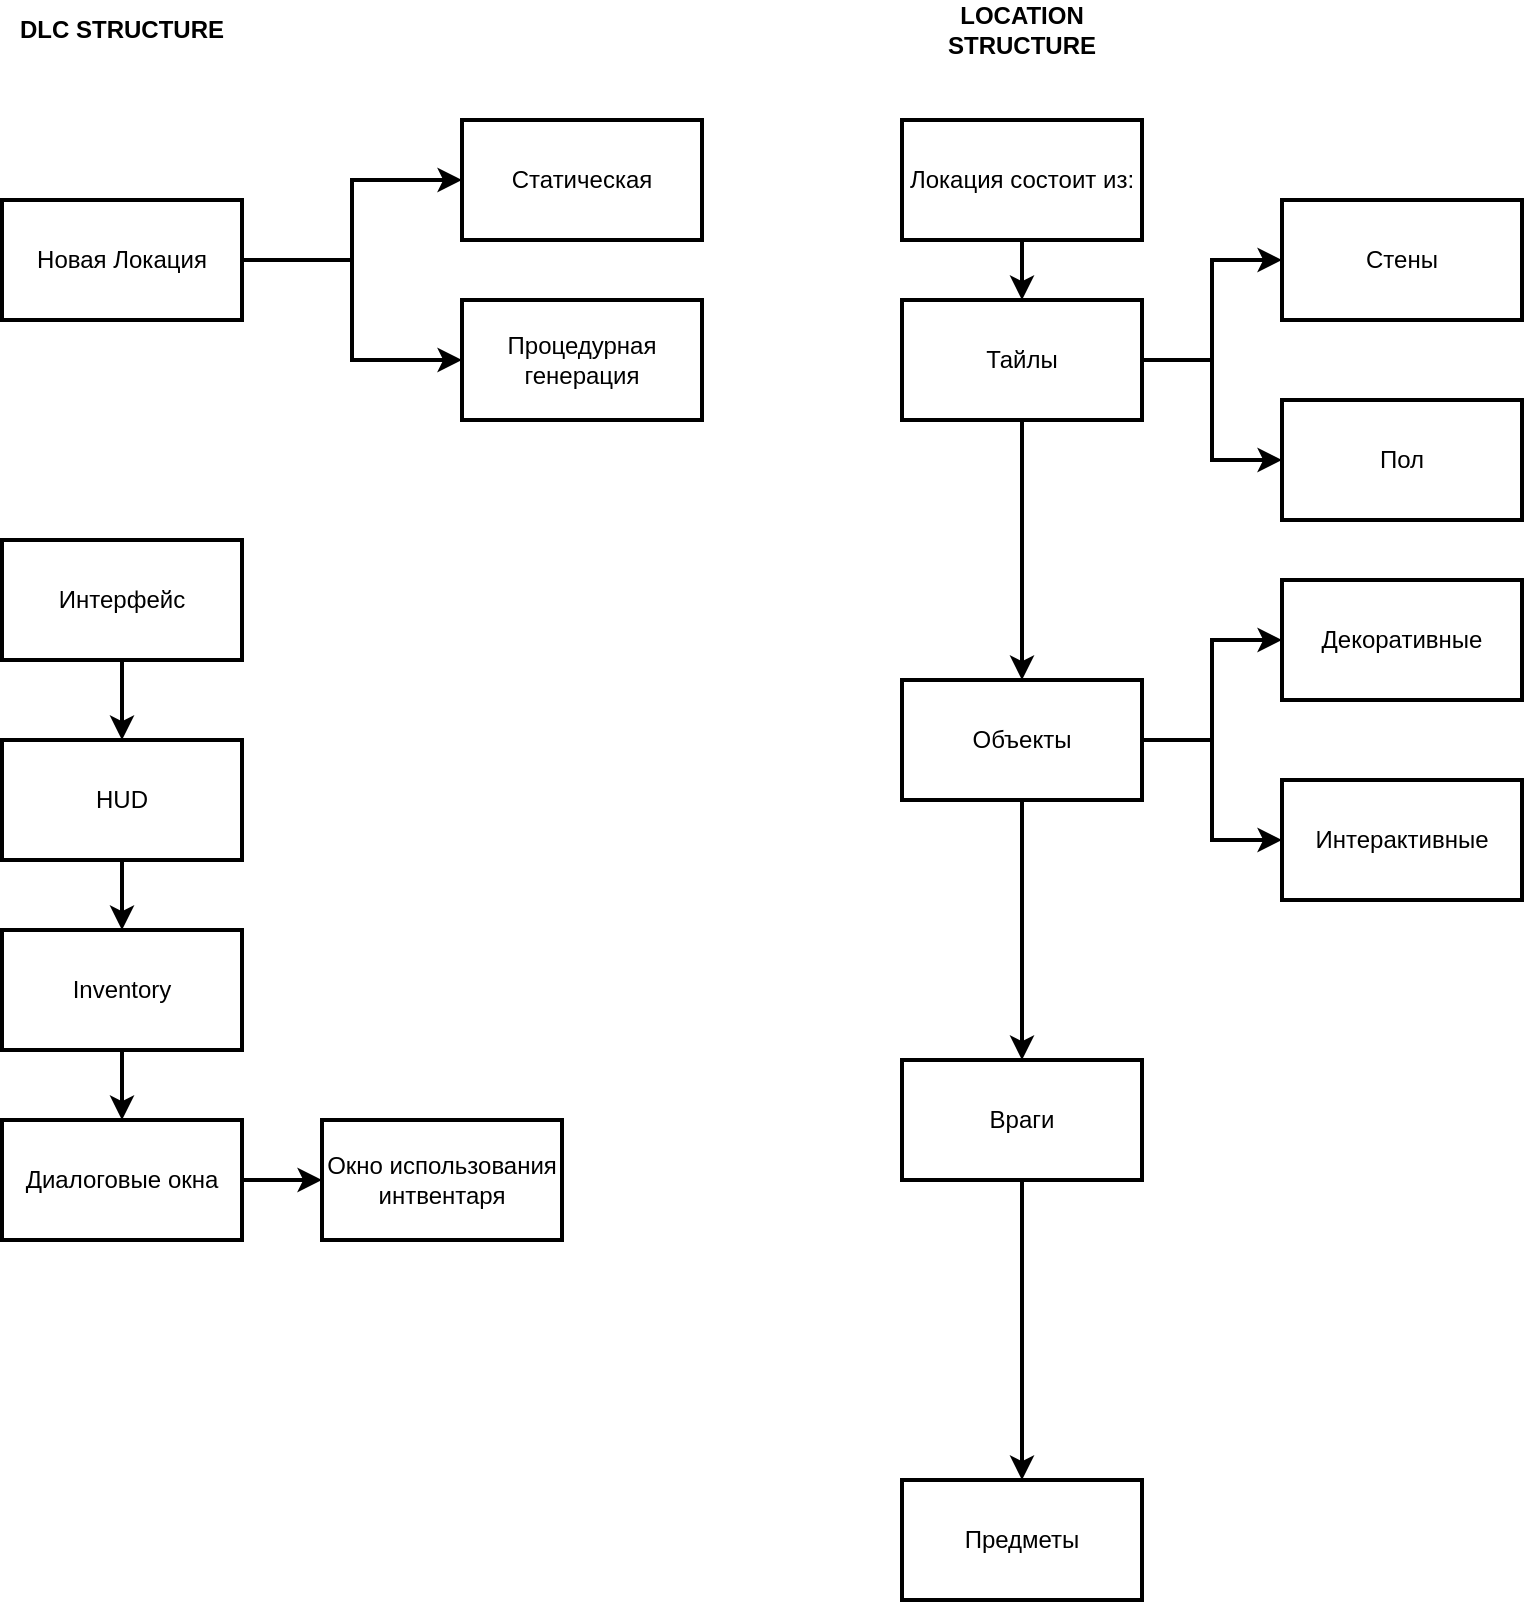 <mxfile version="21.6.8" type="device" pages="5">
  <diagram name="Main Page" id="0fv5AKxiLfGuAe2lBEmR">
    <mxGraphModel dx="1206" dy="750" grid="1" gridSize="10" guides="1" tooltips="1" connect="1" arrows="1" fold="1" page="1" pageScale="1" pageWidth="827" pageHeight="1169" math="0" shadow="0">
      <root>
        <mxCell id="0" />
        <mxCell id="1" parent="0" />
        <mxCell id="xeisL5UuDhs2t6tCT44K-5" value="" style="edgeStyle=orthogonalEdgeStyle;rounded=0;orthogonalLoop=1;jettySize=auto;html=1;fontFamily=Helvetica;fontSize=12;fontColor=default;strokeWidth=2;" parent="1" source="xeisL5UuDhs2t6tCT44K-1" target="xeisL5UuDhs2t6tCT44K-4" edge="1">
          <mxGeometry relative="1" as="geometry" />
        </mxCell>
        <mxCell id="xeisL5UuDhs2t6tCT44K-8" value="" style="edgeStyle=orthogonalEdgeStyle;shape=connector;rounded=0;orthogonalLoop=1;jettySize=auto;html=1;labelBackgroundColor=default;strokeColor=default;strokeWidth=2;fontFamily=Helvetica;fontSize=12;fontColor=default;endArrow=classic;" parent="1" source="xeisL5UuDhs2t6tCT44K-1" target="xeisL5UuDhs2t6tCT44K-7" edge="1">
          <mxGeometry relative="1" as="geometry" />
        </mxCell>
        <mxCell id="xeisL5UuDhs2t6tCT44K-1" value="Новая Локация" style="rounded=0;whiteSpace=wrap;html=1;strokeWidth=2;" parent="1" vertex="1">
          <mxGeometry x="40" y="160" width="120" height="60" as="geometry" />
        </mxCell>
        <mxCell id="xeisL5UuDhs2t6tCT44K-3" value="&lt;b&gt;DLC STRUCTURE&lt;/b&gt;" style="text;html=1;strokeColor=none;fillColor=none;align=center;verticalAlign=middle;whiteSpace=wrap;rounded=0;fontSize=12;fontFamily=Helvetica;fontColor=default;" parent="1" vertex="1">
          <mxGeometry x="40" y="60" width="120" height="30" as="geometry" />
        </mxCell>
        <mxCell id="xeisL5UuDhs2t6tCT44K-4" value="Статическая" style="rounded=0;whiteSpace=wrap;html=1;strokeWidth=2;" parent="1" vertex="1">
          <mxGeometry x="270" y="120" width="120" height="60" as="geometry" />
        </mxCell>
        <mxCell id="xeisL5UuDhs2t6tCT44K-7" value="Процедурная генерация" style="rounded=0;whiteSpace=wrap;html=1;strokeWidth=2;" parent="1" vertex="1">
          <mxGeometry x="270" y="210" width="120" height="60" as="geometry" />
        </mxCell>
        <mxCell id="xeisL5UuDhs2t6tCT44K-12" value="" style="edgeStyle=orthogonalEdgeStyle;shape=connector;rounded=0;orthogonalLoop=1;jettySize=auto;html=1;labelBackgroundColor=default;strokeColor=default;strokeWidth=2;fontFamily=Helvetica;fontSize=12;fontColor=default;endArrow=classic;" parent="1" source="xeisL5UuDhs2t6tCT44K-9" target="xeisL5UuDhs2t6tCT44K-11" edge="1">
          <mxGeometry relative="1" as="geometry" />
        </mxCell>
        <mxCell id="xeisL5UuDhs2t6tCT44K-9" value="Локация состоит из:" style="rounded=0;whiteSpace=wrap;html=1;strokeColor=default;strokeWidth=2;fontFamily=Helvetica;fontSize=12;fontColor=default;fillColor=default;" parent="1" vertex="1">
          <mxGeometry x="490" y="120" width="120" height="60" as="geometry" />
        </mxCell>
        <mxCell id="xeisL5UuDhs2t6tCT44K-10" value="&lt;b&gt;LOCATION STRUCTURE&lt;/b&gt;" style="text;html=1;strokeColor=none;fillColor=none;align=center;verticalAlign=middle;whiteSpace=wrap;rounded=0;fontSize=12;fontFamily=Helvetica;fontColor=default;" parent="1" vertex="1">
          <mxGeometry x="490" y="60" width="120" height="30" as="geometry" />
        </mxCell>
        <mxCell id="xeisL5UuDhs2t6tCT44K-14" value="" style="edgeStyle=orthogonalEdgeStyle;shape=connector;rounded=0;orthogonalLoop=1;jettySize=auto;html=1;labelBackgroundColor=default;strokeColor=default;strokeWidth=2;fontFamily=Helvetica;fontSize=12;fontColor=default;endArrow=classic;" parent="1" source="xeisL5UuDhs2t6tCT44K-11" target="xeisL5UuDhs2t6tCT44K-13" edge="1">
          <mxGeometry relative="1" as="geometry" />
        </mxCell>
        <mxCell id="xeisL5UuDhs2t6tCT44K-16" value="" style="edgeStyle=orthogonalEdgeStyle;shape=connector;rounded=0;orthogonalLoop=1;jettySize=auto;html=1;labelBackgroundColor=default;strokeColor=default;strokeWidth=2;fontFamily=Helvetica;fontSize=12;fontColor=default;endArrow=classic;" parent="1" source="xeisL5UuDhs2t6tCT44K-11" target="xeisL5UuDhs2t6tCT44K-15" edge="1">
          <mxGeometry relative="1" as="geometry" />
        </mxCell>
        <mxCell id="xeisL5UuDhs2t6tCT44K-18" value="" style="edgeStyle=orthogonalEdgeStyle;shape=connector;rounded=0;orthogonalLoop=1;jettySize=auto;html=1;labelBackgroundColor=default;strokeColor=default;strokeWidth=2;fontFamily=Helvetica;fontSize=12;fontColor=default;endArrow=classic;" parent="1" source="xeisL5UuDhs2t6tCT44K-11" target="xeisL5UuDhs2t6tCT44K-17" edge="1">
          <mxGeometry relative="1" as="geometry" />
        </mxCell>
        <mxCell id="xeisL5UuDhs2t6tCT44K-11" value="Тайлы" style="rounded=0;whiteSpace=wrap;html=1;strokeColor=default;strokeWidth=2;fontFamily=Helvetica;fontSize=12;fontColor=default;fillColor=default;" parent="1" vertex="1">
          <mxGeometry x="490" y="210" width="120" height="60" as="geometry" />
        </mxCell>
        <mxCell id="xeisL5UuDhs2t6tCT44K-13" value="Стены" style="rounded=0;whiteSpace=wrap;html=1;strokeColor=default;strokeWidth=2;fontFamily=Helvetica;fontSize=12;fontColor=default;fillColor=default;" parent="1" vertex="1">
          <mxGeometry x="680" y="160" width="120" height="60" as="geometry" />
        </mxCell>
        <mxCell id="xeisL5UuDhs2t6tCT44K-15" value="Пол" style="rounded=0;whiteSpace=wrap;html=1;strokeColor=default;strokeWidth=2;fontFamily=Helvetica;fontSize=12;fontColor=default;fillColor=default;" parent="1" vertex="1">
          <mxGeometry x="680" y="260" width="120" height="60" as="geometry" />
        </mxCell>
        <mxCell id="xeisL5UuDhs2t6tCT44K-22" value="" style="edgeStyle=orthogonalEdgeStyle;shape=connector;rounded=0;orthogonalLoop=1;jettySize=auto;html=1;labelBackgroundColor=default;strokeColor=default;strokeWidth=2;fontFamily=Helvetica;fontSize=12;fontColor=default;endArrow=classic;" parent="1" source="xeisL5UuDhs2t6tCT44K-17" target="xeisL5UuDhs2t6tCT44K-21" edge="1">
          <mxGeometry relative="1" as="geometry" />
        </mxCell>
        <mxCell id="xeisL5UuDhs2t6tCT44K-24" value="" style="edgeStyle=orthogonalEdgeStyle;shape=connector;rounded=0;orthogonalLoop=1;jettySize=auto;html=1;labelBackgroundColor=default;strokeColor=default;strokeWidth=2;fontFamily=Helvetica;fontSize=12;fontColor=default;endArrow=classic;" parent="1" source="xeisL5UuDhs2t6tCT44K-17" target="xeisL5UuDhs2t6tCT44K-23" edge="1">
          <mxGeometry relative="1" as="geometry" />
        </mxCell>
        <mxCell id="xeisL5UuDhs2t6tCT44K-26" value="" style="edgeStyle=orthogonalEdgeStyle;shape=connector;rounded=0;orthogonalLoop=1;jettySize=auto;html=1;labelBackgroundColor=default;strokeColor=default;strokeWidth=2;fontFamily=Helvetica;fontSize=12;fontColor=default;endArrow=classic;" parent="1" source="xeisL5UuDhs2t6tCT44K-17" target="xeisL5UuDhs2t6tCT44K-25" edge="1">
          <mxGeometry relative="1" as="geometry" />
        </mxCell>
        <mxCell id="xeisL5UuDhs2t6tCT44K-17" value="Объекты" style="rounded=0;whiteSpace=wrap;html=1;strokeColor=default;strokeWidth=2;fontFamily=Helvetica;fontSize=12;fontColor=default;fillColor=default;" parent="1" vertex="1">
          <mxGeometry x="490" y="400" width="120" height="60" as="geometry" />
        </mxCell>
        <mxCell id="xeisL5UuDhs2t6tCT44K-21" value="Декоративные" style="rounded=0;whiteSpace=wrap;html=1;strokeColor=default;strokeWidth=2;fontFamily=Helvetica;fontSize=12;fontColor=default;fillColor=default;" parent="1" vertex="1">
          <mxGeometry x="680" y="350" width="120" height="60" as="geometry" />
        </mxCell>
        <mxCell id="xeisL5UuDhs2t6tCT44K-23" value="Интерактивные" style="rounded=0;whiteSpace=wrap;html=1;strokeColor=default;strokeWidth=2;fontFamily=Helvetica;fontSize=12;fontColor=default;fillColor=default;" parent="1" vertex="1">
          <mxGeometry x="680" y="450" width="120" height="60" as="geometry" />
        </mxCell>
        <mxCell id="xeisL5UuDhs2t6tCT44K-28" value="" style="edgeStyle=orthogonalEdgeStyle;shape=connector;rounded=0;orthogonalLoop=1;jettySize=auto;html=1;labelBackgroundColor=default;strokeColor=default;strokeWidth=2;fontFamily=Helvetica;fontSize=12;fontColor=default;endArrow=classic;" parent="1" source="xeisL5UuDhs2t6tCT44K-25" target="xeisL5UuDhs2t6tCT44K-27" edge="1">
          <mxGeometry relative="1" as="geometry" />
        </mxCell>
        <mxCell id="xeisL5UuDhs2t6tCT44K-25" value="Враги" style="rounded=0;whiteSpace=wrap;html=1;strokeColor=default;strokeWidth=2;fontFamily=Helvetica;fontSize=12;fontColor=default;fillColor=default;" parent="1" vertex="1">
          <mxGeometry x="490" y="590" width="120" height="60" as="geometry" />
        </mxCell>
        <mxCell id="xeisL5UuDhs2t6tCT44K-27" value="Предметы" style="rounded=0;whiteSpace=wrap;html=1;strokeColor=default;strokeWidth=2;fontFamily=Helvetica;fontSize=12;fontColor=default;fillColor=default;" parent="1" vertex="1">
          <mxGeometry x="490" y="800" width="120" height="60" as="geometry" />
        </mxCell>
        <mxCell id="xeisL5UuDhs2t6tCT44K-37" value="" style="edgeStyle=orthogonalEdgeStyle;shape=connector;rounded=0;orthogonalLoop=1;jettySize=auto;html=1;labelBackgroundColor=default;strokeColor=default;strokeWidth=2;fontFamily=Helvetica;fontSize=12;fontColor=default;endArrow=classic;" parent="1" source="xeisL5UuDhs2t6tCT44K-31" target="xeisL5UuDhs2t6tCT44K-36" edge="1">
          <mxGeometry relative="1" as="geometry" />
        </mxCell>
        <mxCell id="xeisL5UuDhs2t6tCT44K-31" value="Интерфейс" style="rounded=0;whiteSpace=wrap;html=1;strokeColor=default;strokeWidth=2;fontFamily=Helvetica;fontSize=12;fontColor=default;fillColor=default;" parent="1" vertex="1">
          <mxGeometry x="40" y="330" width="120" height="60" as="geometry" />
        </mxCell>
        <mxCell id="xeisL5UuDhs2t6tCT44K-39" value="" style="edgeStyle=orthogonalEdgeStyle;shape=connector;rounded=0;orthogonalLoop=1;jettySize=auto;html=1;labelBackgroundColor=default;strokeColor=default;strokeWidth=2;fontFamily=Helvetica;fontSize=12;fontColor=default;endArrow=classic;" parent="1" source="xeisL5UuDhs2t6tCT44K-36" target="xeisL5UuDhs2t6tCT44K-38" edge="1">
          <mxGeometry relative="1" as="geometry" />
        </mxCell>
        <mxCell id="xeisL5UuDhs2t6tCT44K-36" value="HUD" style="rounded=0;whiteSpace=wrap;html=1;strokeColor=default;strokeWidth=2;fontFamily=Helvetica;fontSize=12;fontColor=default;fillColor=default;" parent="1" vertex="1">
          <mxGeometry x="40" y="430" width="120" height="60" as="geometry" />
        </mxCell>
        <mxCell id="xeisL5UuDhs2t6tCT44K-41" value="" style="edgeStyle=orthogonalEdgeStyle;shape=connector;rounded=0;orthogonalLoop=1;jettySize=auto;html=1;labelBackgroundColor=default;strokeColor=default;strokeWidth=2;fontFamily=Helvetica;fontSize=12;fontColor=default;endArrow=classic;" parent="1" source="xeisL5UuDhs2t6tCT44K-38" target="xeisL5UuDhs2t6tCT44K-40" edge="1">
          <mxGeometry relative="1" as="geometry" />
        </mxCell>
        <mxCell id="xeisL5UuDhs2t6tCT44K-38" value="Inventory" style="rounded=0;whiteSpace=wrap;html=1;strokeColor=default;strokeWidth=2;fontFamily=Helvetica;fontSize=12;fontColor=default;fillColor=default;" parent="1" vertex="1">
          <mxGeometry x="40" y="525" width="120" height="60" as="geometry" />
        </mxCell>
        <mxCell id="xeisL5UuDhs2t6tCT44K-43" value="" style="edgeStyle=orthogonalEdgeStyle;shape=connector;rounded=0;orthogonalLoop=1;jettySize=auto;html=1;labelBackgroundColor=default;strokeColor=default;strokeWidth=2;fontFamily=Helvetica;fontSize=12;fontColor=default;endArrow=classic;" parent="1" source="xeisL5UuDhs2t6tCT44K-40" target="xeisL5UuDhs2t6tCT44K-42" edge="1">
          <mxGeometry relative="1" as="geometry" />
        </mxCell>
        <mxCell id="xeisL5UuDhs2t6tCT44K-40" value="Диалоговые окна" style="rounded=0;whiteSpace=wrap;html=1;strokeColor=default;strokeWidth=2;fontFamily=Helvetica;fontSize=12;fontColor=default;fillColor=default;" parent="1" vertex="1">
          <mxGeometry x="40" y="620" width="120" height="60" as="geometry" />
        </mxCell>
        <mxCell id="xeisL5UuDhs2t6tCT44K-42" value="Окно использования интвентаря" style="rounded=0;whiteSpace=wrap;html=1;strokeColor=default;strokeWidth=2;fontFamily=Helvetica;fontSize=12;fontColor=default;fillColor=default;" parent="1" vertex="1">
          <mxGeometry x="200" y="620" width="120" height="60" as="geometry" />
        </mxCell>
      </root>
    </mxGraphModel>
  </diagram>
  <diagram id="PLdwfBiviovsxUOlNitv" name="UI">
    <mxGraphModel dx="1206" dy="750" grid="1" gridSize="10" guides="1" tooltips="1" connect="1" arrows="1" fold="1" page="1" pageScale="1" pageWidth="827" pageHeight="1169" math="0" shadow="0">
      <root>
        <mxCell id="0" />
        <mxCell id="1" parent="0" />
        <mxCell id="7vEGawYUJ7UDOho8u0cs-1" value="&lt;b&gt;HUD&lt;br&gt;Components&lt;/b&gt;" style="rounded=0;whiteSpace=wrap;html=1;strokeColor=default;strokeWidth=2;fontFamily=Helvetica;fontSize=12;fontColor=default;fillColor=default;" parent="1" vertex="1">
          <mxGeometry x="50" y="40" width="120" height="60" as="geometry" />
        </mxCell>
        <mxCell id="7vEGawYUJ7UDOho8u0cs-7" style="edgeStyle=orthogonalEdgeStyle;shape=connector;rounded=0;orthogonalLoop=1;jettySize=auto;html=1;entryX=0.5;entryY=0;entryDx=0;entryDy=0;labelBackgroundColor=default;strokeColor=default;strokeWidth=2;fontFamily=Helvetica;fontSize=12;fontColor=default;endArrow=classic;" parent="1" source="7vEGawYUJ7UDOho8u0cs-2" target="7vEGawYUJ7UDOho8u0cs-3" edge="1">
          <mxGeometry relative="1" as="geometry" />
        </mxCell>
        <mxCell id="7vEGawYUJ7UDOho8u0cs-2" value="Primary Weapon Slot" style="rounded=0;whiteSpace=wrap;html=1;strokeColor=default;strokeWidth=2;fontFamily=Helvetica;fontSize=12;fontColor=default;fillColor=default;" parent="1" vertex="1">
          <mxGeometry x="50" y="240" width="120" height="60" as="geometry" />
        </mxCell>
        <mxCell id="7vEGawYUJ7UDOho8u0cs-3" value="Secondary Weapon Slot" style="rounded=0;whiteSpace=wrap;html=1;strokeColor=default;strokeWidth=2;fontFamily=Helvetica;fontSize=12;fontColor=default;fillColor=default;" parent="1" vertex="1">
          <mxGeometry x="50" y="340" width="120" height="60" as="geometry" />
        </mxCell>
        <mxCell id="7vEGawYUJ7UDOho8u0cs-6" style="edgeStyle=orthogonalEdgeStyle;shape=connector;rounded=0;orthogonalLoop=1;jettySize=auto;html=1;entryX=0.5;entryY=0;entryDx=0;entryDy=0;labelBackgroundColor=default;strokeColor=default;strokeWidth=2;fontFamily=Helvetica;fontSize=12;fontColor=default;endArrow=classic;" parent="1" source="7vEGawYUJ7UDOho8u0cs-5" target="7vEGawYUJ7UDOho8u0cs-2" edge="1">
          <mxGeometry relative="1" as="geometry" />
        </mxCell>
        <mxCell id="7vEGawYUJ7UDOho8u0cs-5" value="Weapon slots" style="rounded=0;whiteSpace=wrap;html=1;strokeColor=default;strokeWidth=2;fontFamily=Helvetica;fontSize=12;fontColor=default;fillColor=default;" parent="1" vertex="1">
          <mxGeometry x="50" y="140" width="120" height="60" as="geometry" />
        </mxCell>
        <mxCell id="7vEGawYUJ7UDOho8u0cs-10" value="" style="edgeStyle=orthogonalEdgeStyle;shape=connector;rounded=0;orthogonalLoop=1;jettySize=auto;html=1;labelBackgroundColor=default;strokeColor=default;strokeWidth=2;fontFamily=Helvetica;fontSize=12;fontColor=default;endArrow=classic;" parent="1" source="7vEGawYUJ7UDOho8u0cs-8" target="7vEGawYUJ7UDOho8u0cs-9" edge="1">
          <mxGeometry relative="1" as="geometry" />
        </mxCell>
        <mxCell id="7vEGawYUJ7UDOho8u0cs-8" value="Slots for Quick Usable Items&amp;nbsp;" style="rounded=0;whiteSpace=wrap;html=1;strokeColor=default;strokeWidth=2;fontFamily=Helvetica;fontSize=12;fontColor=default;fillColor=default;" parent="1" vertex="1">
          <mxGeometry x="210" y="140" width="120" height="60" as="geometry" />
        </mxCell>
        <mxCell id="7vEGawYUJ7UDOho8u0cs-12" value="" style="edgeStyle=orthogonalEdgeStyle;shape=connector;rounded=0;orthogonalLoop=1;jettySize=auto;html=1;labelBackgroundColor=default;strokeColor=default;strokeWidth=2;fontFamily=Helvetica;fontSize=12;fontColor=default;endArrow=classic;" parent="1" source="7vEGawYUJ7UDOho8u0cs-9" target="7vEGawYUJ7UDOho8u0cs-11" edge="1">
          <mxGeometry relative="1" as="geometry" />
        </mxCell>
        <mxCell id="7vEGawYUJ7UDOho8u0cs-9" value="Slot A" style="rounded=0;whiteSpace=wrap;html=1;strokeColor=default;strokeWidth=2;fontFamily=Helvetica;fontSize=12;fontColor=default;fillColor=default;" parent="1" vertex="1">
          <mxGeometry x="210" y="240" width="120" height="60" as="geometry" />
        </mxCell>
        <mxCell id="7vEGawYUJ7UDOho8u0cs-14" value="" style="edgeStyle=orthogonalEdgeStyle;shape=connector;rounded=0;orthogonalLoop=1;jettySize=auto;html=1;labelBackgroundColor=default;strokeColor=default;strokeWidth=2;fontFamily=Helvetica;fontSize=12;fontColor=default;endArrow=classic;" parent="1" source="7vEGawYUJ7UDOho8u0cs-11" target="7vEGawYUJ7UDOho8u0cs-13" edge="1">
          <mxGeometry relative="1" as="geometry" />
        </mxCell>
        <mxCell id="7vEGawYUJ7UDOho8u0cs-11" value="Slot B" style="rounded=0;whiteSpace=wrap;html=1;strokeColor=default;strokeWidth=2;fontFamily=Helvetica;fontSize=12;fontColor=default;fillColor=default;" parent="1" vertex="1">
          <mxGeometry x="210" y="340" width="120" height="60" as="geometry" />
        </mxCell>
        <mxCell id="7vEGawYUJ7UDOho8u0cs-16" value="" style="edgeStyle=orthogonalEdgeStyle;shape=connector;rounded=0;orthogonalLoop=1;jettySize=auto;html=1;labelBackgroundColor=default;strokeColor=default;strokeWidth=2;fontFamily=Helvetica;fontSize=12;fontColor=default;endArrow=classic;" parent="1" source="7vEGawYUJ7UDOho8u0cs-13" target="7vEGawYUJ7UDOho8u0cs-15" edge="1">
          <mxGeometry relative="1" as="geometry" />
        </mxCell>
        <mxCell id="7vEGawYUJ7UDOho8u0cs-13" value="Slot C" style="rounded=0;whiteSpace=wrap;html=1;strokeColor=default;strokeWidth=2;fontFamily=Helvetica;fontSize=12;fontColor=default;fillColor=default;" parent="1" vertex="1">
          <mxGeometry x="210" y="440" width="120" height="60" as="geometry" />
        </mxCell>
        <mxCell id="7vEGawYUJ7UDOho8u0cs-39" value="" style="edgeStyle=orthogonalEdgeStyle;shape=connector;rounded=0;orthogonalLoop=1;jettySize=auto;html=1;labelBackgroundColor=default;strokeColor=default;strokeWidth=2;fontFamily=Helvetica;fontSize=12;fontColor=default;endArrow=classic;" parent="1" source="7vEGawYUJ7UDOho8u0cs-15" target="7vEGawYUJ7UDOho8u0cs-38" edge="1">
          <mxGeometry relative="1" as="geometry" />
        </mxCell>
        <mxCell id="7vEGawYUJ7UDOho8u0cs-15" value="Slot D" style="rounded=0;whiteSpace=wrap;html=1;strokeColor=default;strokeWidth=2;fontFamily=Helvetica;fontSize=12;fontColor=default;fillColor=default;" parent="1" vertex="1">
          <mxGeometry x="210" y="540" width="120" height="60" as="geometry" />
        </mxCell>
        <mxCell id="7vEGawYUJ7UDOho8u0cs-21" value="" style="edgeStyle=orthogonalEdgeStyle;shape=connector;rounded=0;orthogonalLoop=1;jettySize=auto;html=1;labelBackgroundColor=default;strokeColor=default;strokeWidth=2;fontFamily=Helvetica;fontSize=12;fontColor=default;endArrow=classic;" parent="1" source="7vEGawYUJ7UDOho8u0cs-17" target="7vEGawYUJ7UDOho8u0cs-20" edge="1">
          <mxGeometry relative="1" as="geometry" />
        </mxCell>
        <mxCell id="7vEGawYUJ7UDOho8u0cs-17" value="HP bar" style="rounded=0;whiteSpace=wrap;html=1;strokeColor=default;strokeWidth=2;fontFamily=Helvetica;fontSize=12;fontColor=default;fillColor=default;" parent="1" vertex="1">
          <mxGeometry x="370" y="240" width="120" height="60" as="geometry" />
        </mxCell>
        <mxCell id="7vEGawYUJ7UDOho8u0cs-19" style="edgeStyle=orthogonalEdgeStyle;shape=connector;rounded=0;orthogonalLoop=1;jettySize=auto;html=1;entryX=0.5;entryY=0;entryDx=0;entryDy=0;labelBackgroundColor=default;strokeColor=default;strokeWidth=2;fontFamily=Helvetica;fontSize=12;fontColor=default;endArrow=classic;" parent="1" source="7vEGawYUJ7UDOho8u0cs-18" target="7vEGawYUJ7UDOho8u0cs-17" edge="1">
          <mxGeometry relative="1" as="geometry" />
        </mxCell>
        <mxCell id="7vEGawYUJ7UDOho8u0cs-18" value="Status Bars" style="rounded=0;whiteSpace=wrap;html=1;strokeColor=default;strokeWidth=2;fontFamily=Helvetica;fontSize=12;fontColor=default;fillColor=default;" parent="1" vertex="1">
          <mxGeometry x="370" y="140" width="120" height="60" as="geometry" />
        </mxCell>
        <mxCell id="7vEGawYUJ7UDOho8u0cs-26" value="" style="edgeStyle=orthogonalEdgeStyle;shape=connector;rounded=0;orthogonalLoop=1;jettySize=auto;html=1;labelBackgroundColor=default;strokeColor=default;strokeWidth=2;fontFamily=Helvetica;fontSize=12;fontColor=default;endArrow=classic;" parent="1" source="7vEGawYUJ7UDOho8u0cs-20" target="7vEGawYUJ7UDOho8u0cs-25" edge="1">
          <mxGeometry relative="1" as="geometry" />
        </mxCell>
        <mxCell id="7vEGawYUJ7UDOho8u0cs-20" value="MP bar" style="rounded=0;whiteSpace=wrap;html=1;strokeColor=default;strokeWidth=2;fontFamily=Helvetica;fontSize=12;fontColor=default;fillColor=default;" parent="1" vertex="1">
          <mxGeometry x="370" y="340" width="120" height="60" as="geometry" />
        </mxCell>
        <mxCell id="7vEGawYUJ7UDOho8u0cs-24" value="" style="edgeStyle=orthogonalEdgeStyle;shape=connector;rounded=0;orthogonalLoop=1;jettySize=auto;html=1;labelBackgroundColor=default;strokeColor=default;strokeWidth=2;fontFamily=Helvetica;fontSize=12;fontColor=default;endArrow=classic;" parent="1" source="7vEGawYUJ7UDOho8u0cs-22" target="7vEGawYUJ7UDOho8u0cs-23" edge="1">
          <mxGeometry relative="1" as="geometry" />
        </mxCell>
        <mxCell id="7vEGawYUJ7UDOho8u0cs-22" value="Panel For Status Effects Icons" style="rounded=0;whiteSpace=wrap;html=1;strokeColor=default;strokeWidth=2;fontFamily=Helvetica;fontSize=12;fontColor=default;fillColor=default;" parent="1" vertex="1">
          <mxGeometry x="530" y="140" width="120" height="60" as="geometry" />
        </mxCell>
        <mxCell id="7vEGawYUJ7UDOho8u0cs-23" value="Rectangle Panel" style="rounded=0;whiteSpace=wrap;html=1;strokeColor=default;strokeWidth=2;fontFamily=Helvetica;fontSize=12;fontColor=default;fillColor=default;" parent="1" vertex="1">
          <mxGeometry x="530" y="240" width="120" height="60" as="geometry" />
        </mxCell>
        <mxCell id="7vEGawYUJ7UDOho8u0cs-28" value="" style="edgeStyle=orthogonalEdgeStyle;shape=connector;rounded=0;orthogonalLoop=1;jettySize=auto;html=1;labelBackgroundColor=default;strokeColor=default;strokeWidth=2;fontFamily=Helvetica;fontSize=12;fontColor=default;endArrow=classic;" parent="1" source="7vEGawYUJ7UDOho8u0cs-25" target="7vEGawYUJ7UDOho8u0cs-27" edge="1">
          <mxGeometry relative="1" as="geometry" />
        </mxCell>
        <mxCell id="7vEGawYUJ7UDOho8u0cs-25" value="SP(stamina) bar" style="rounded=0;whiteSpace=wrap;html=1;strokeColor=default;strokeWidth=2;fontFamily=Helvetica;fontSize=12;fontColor=default;fillColor=default;" parent="1" vertex="1">
          <mxGeometry x="370" y="440" width="120" height="60" as="geometry" />
        </mxCell>
        <mxCell id="7vEGawYUJ7UDOho8u0cs-35" value="" style="edgeStyle=orthogonalEdgeStyle;shape=connector;rounded=0;orthogonalLoop=1;jettySize=auto;html=1;labelBackgroundColor=default;strokeColor=default;strokeWidth=2;fontFamily=Helvetica;fontSize=12;fontColor=default;endArrow=classic;" parent="1" source="7vEGawYUJ7UDOho8u0cs-27" target="7vEGawYUJ7UDOho8u0cs-34" edge="1">
          <mxGeometry relative="1" as="geometry" />
        </mxCell>
        <mxCell id="7vEGawYUJ7UDOho8u0cs-27" value="XP bar" style="rounded=0;whiteSpace=wrap;html=1;strokeColor=default;strokeWidth=2;fontFamily=Helvetica;fontSize=12;fontColor=default;fillColor=default;" parent="1" vertex="1">
          <mxGeometry x="370" y="540" width="120" height="60" as="geometry" />
        </mxCell>
        <mxCell id="7vEGawYUJ7UDOho8u0cs-31" style="edgeStyle=orthogonalEdgeStyle;shape=connector;rounded=0;orthogonalLoop=1;jettySize=auto;html=1;entryX=0.5;entryY=0;entryDx=0;entryDy=0;labelBackgroundColor=default;strokeColor=default;strokeWidth=2;fontFamily=Helvetica;fontSize=12;fontColor=default;endArrow=classic;" parent="1" source="7vEGawYUJ7UDOho8u0cs-29" target="7vEGawYUJ7UDOho8u0cs-30" edge="1">
          <mxGeometry relative="1" as="geometry" />
        </mxCell>
        <mxCell id="7vEGawYUJ7UDOho8u0cs-29" value="Informative Icons" style="rounded=0;whiteSpace=wrap;html=1;strokeColor=default;strokeWidth=2;fontFamily=Helvetica;fontSize=12;fontColor=default;fillColor=default;" parent="1" vertex="1">
          <mxGeometry x="690" y="140" width="120" height="60" as="geometry" />
        </mxCell>
        <mxCell id="7vEGawYUJ7UDOho8u0cs-33" value="" style="edgeStyle=orthogonalEdgeStyle;shape=connector;rounded=0;orthogonalLoop=1;jettySize=auto;html=1;labelBackgroundColor=default;strokeColor=default;strokeWidth=2;fontFamily=Helvetica;fontSize=12;fontColor=default;endArrow=classic;" parent="1" source="7vEGawYUJ7UDOho8u0cs-30" target="7vEGawYUJ7UDOho8u0cs-32" edge="1">
          <mxGeometry relative="1" as="geometry" />
        </mxCell>
        <mxCell id="7vEGawYUJ7UDOho8u0cs-30" value="Level Icon" style="rounded=0;whiteSpace=wrap;html=1;strokeColor=default;strokeWidth=2;fontFamily=Helvetica;fontSize=12;fontColor=default;fillColor=default;" parent="1" vertex="1">
          <mxGeometry x="690" y="240" width="120" height="60" as="geometry" />
        </mxCell>
        <mxCell id="7vEGawYUJ7UDOho8u0cs-32" value="Invenory Icon&lt;br&gt;(Has hint how to open inventory - a key name in bottmo right corner)" style="rounded=0;whiteSpace=wrap;html=1;strokeColor=default;strokeWidth=2;fontFamily=Helvetica;fontSize=12;fontColor=default;fillColor=default;" parent="1" vertex="1">
          <mxGeometry x="690" y="340" width="120" height="160" as="geometry" />
        </mxCell>
        <mxCell id="7vEGawYUJ7UDOho8u0cs-37" value="" style="edgeStyle=orthogonalEdgeStyle;shape=connector;rounded=0;orthogonalLoop=1;jettySize=auto;html=1;labelBackgroundColor=default;strokeColor=default;strokeWidth=2;fontFamily=Helvetica;fontSize=12;fontColor=default;endArrow=classic;" parent="1" source="7vEGawYUJ7UDOho8u0cs-34" target="7vEGawYUJ7UDOho8u0cs-36" edge="1">
          <mxGeometry relative="1" as="geometry" />
        </mxCell>
        <mxCell id="7vEGawYUJ7UDOho8u0cs-34" value="Hungry bar" style="rounded=0;whiteSpace=wrap;html=1;strokeColor=default;strokeWidth=2;fontFamily=Helvetica;fontSize=12;fontColor=default;fillColor=default;" parent="1" vertex="1">
          <mxGeometry x="370" y="640" width="120" height="60" as="geometry" />
        </mxCell>
        <mxCell id="7vEGawYUJ7UDOho8u0cs-36" value="Thirsty bar" style="rounded=0;whiteSpace=wrap;html=1;strokeColor=default;strokeWidth=2;fontFamily=Helvetica;fontSize=12;fontColor=default;fillColor=default;" parent="1" vertex="1">
          <mxGeometry x="370" y="740" width="120" height="60" as="geometry" />
        </mxCell>
        <mxCell id="7vEGawYUJ7UDOho8u0cs-41" value="" style="edgeStyle=orthogonalEdgeStyle;shape=connector;rounded=0;orthogonalLoop=1;jettySize=auto;html=1;labelBackgroundColor=default;strokeColor=default;strokeWidth=2;fontFamily=Helvetica;fontSize=12;fontColor=default;endArrow=classic;" parent="1" source="7vEGawYUJ7UDOho8u0cs-38" target="7vEGawYUJ7UDOho8u0cs-40" edge="1">
          <mxGeometry relative="1" as="geometry" />
        </mxCell>
        <mxCell id="7vEGawYUJ7UDOho8u0cs-38" value="Slot E" style="rounded=0;whiteSpace=wrap;html=1;strokeColor=default;strokeWidth=2;fontFamily=Helvetica;fontSize=12;fontColor=default;fillColor=default;" parent="1" vertex="1">
          <mxGeometry x="210" y="640" width="120" height="60" as="geometry" />
        </mxCell>
        <mxCell id="7vEGawYUJ7UDOho8u0cs-40" value="Slot F" style="rounded=0;whiteSpace=wrap;html=1;strokeColor=default;strokeWidth=2;fontFamily=Helvetica;fontSize=12;fontColor=default;fillColor=default;" parent="1" vertex="1">
          <mxGeometry x="210" y="740" width="120" height="60" as="geometry" />
        </mxCell>
        <mxCell id="7vEGawYUJ7UDOho8u0cs-46" value="" style="edgeStyle=orthogonalEdgeStyle;shape=connector;rounded=0;orthogonalLoop=1;jettySize=auto;html=1;labelBackgroundColor=default;strokeColor=default;strokeWidth=2;fontFamily=Helvetica;fontSize=12;fontColor=default;endArrow=classic;" parent="1" source="7vEGawYUJ7UDOho8u0cs-44" target="7vEGawYUJ7UDOho8u0cs-45" edge="1">
          <mxGeometry relative="1" as="geometry" />
        </mxCell>
        <mxCell id="7vEGawYUJ7UDOho8u0cs-44" value="Hidden Text" style="rounded=0;whiteSpace=wrap;html=1;strokeColor=default;strokeWidth=2;fontFamily=Helvetica;fontSize=12;fontColor=default;fillColor=default;" parent="1" vertex="1">
          <mxGeometry x="850" y="140" width="120" height="60" as="geometry" />
        </mxCell>
        <mxCell id="7vEGawYUJ7UDOho8u0cs-48" value="" style="edgeStyle=orthogonalEdgeStyle;shape=connector;rounded=0;orthogonalLoop=1;jettySize=auto;html=1;labelBackgroundColor=default;strokeColor=default;strokeWidth=2;fontFamily=Helvetica;fontSize=12;fontColor=default;endArrow=classic;" parent="1" source="7vEGawYUJ7UDOho8u0cs-45" target="7vEGawYUJ7UDOho8u0cs-47" edge="1">
          <mxGeometry relative="1" as="geometry" />
        </mxCell>
        <mxCell id="7vEGawYUJ7UDOho8u0cs-45" value="Hint text&lt;br&gt;(small hint like &quot;press &quot;E&quot; to pick up item&quot;)" style="rounded=0;whiteSpace=wrap;html=1;strokeColor=default;strokeWidth=2;fontFamily=Helvetica;fontSize=12;fontColor=default;fillColor=default;" parent="1" vertex="1">
          <mxGeometry x="850" y="240" width="120" height="60" as="geometry" />
        </mxCell>
        <mxCell id="7vEGawYUJ7UDOho8u0cs-50" value="" style="edgeStyle=orthogonalEdgeStyle;shape=connector;rounded=0;orthogonalLoop=1;jettySize=auto;html=1;labelBackgroundColor=default;strokeColor=default;strokeWidth=2;fontFamily=Helvetica;fontSize=12;fontColor=default;endArrow=classic;" parent="1" source="7vEGawYUJ7UDOho8u0cs-47" target="7vEGawYUJ7UDOho8u0cs-49" edge="1">
          <mxGeometry relative="1" as="geometry" />
        </mxCell>
        <mxCell id="7vEGawYUJ7UDOho8u0cs-47" value="Announcer text&lt;br&gt;(like &quot;YOU HAVE ANGERED THE GODS&quot;)" style="rounded=0;whiteSpace=wrap;html=1;strokeColor=default;strokeWidth=2;fontFamily=Helvetica;fontSize=12;fontColor=default;fillColor=default;" parent="1" vertex="1">
          <mxGeometry x="850" y="340" width="120" height="60" as="geometry" />
        </mxCell>
        <mxCell id="7vEGawYUJ7UDOho8u0cs-49" value="Game console&lt;br&gt;(for debug and small announces like &quot;game saved&quot;)" style="rounded=0;whiteSpace=wrap;html=1;strokeColor=default;strokeWidth=2;fontFamily=Helvetica;fontSize=12;fontColor=default;fillColor=default;" parent="1" vertex="1">
          <mxGeometry x="850" y="440" width="120" height="60" as="geometry" />
        </mxCell>
        <mxCell id="7vEGawYUJ7UDOho8u0cs-51" value="&lt;b&gt;Inventory&lt;br&gt;Components&lt;/b&gt;" style="rounded=0;whiteSpace=wrap;html=1;strokeColor=default;strokeWidth=2;fontFamily=Helvetica;fontSize=12;fontColor=default;fillColor=default;" parent="1" vertex="1">
          <mxGeometry x="50" y="880" width="120" height="60" as="geometry" />
        </mxCell>
        <mxCell id="7vEGawYUJ7UDOho8u0cs-60" style="edgeStyle=orthogonalEdgeStyle;shape=connector;rounded=0;orthogonalLoop=1;jettySize=auto;html=1;entryX=0.5;entryY=0;entryDx=0;entryDy=0;labelBackgroundColor=default;strokeColor=default;strokeWidth=2;fontFamily=Helvetica;fontSize=12;fontColor=default;endArrow=classic;" parent="1" source="7vEGawYUJ7UDOho8u0cs-52" target="7vEGawYUJ7UDOho8u0cs-55" edge="1">
          <mxGeometry relative="1" as="geometry" />
        </mxCell>
        <mxCell id="7vEGawYUJ7UDOho8u0cs-52" value="Inventory slots for items" style="rounded=0;whiteSpace=wrap;html=1;strokeColor=default;strokeWidth=2;fontFamily=Helvetica;fontSize=12;fontColor=default;fillColor=default;" parent="1" vertex="1">
          <mxGeometry x="50" y="980" width="120" height="60" as="geometry" />
        </mxCell>
        <mxCell id="7vEGawYUJ7UDOho8u0cs-62" value="" style="edgeStyle=orthogonalEdgeStyle;shape=connector;rounded=0;orthogonalLoop=1;jettySize=auto;html=1;labelBackgroundColor=default;strokeColor=default;strokeWidth=2;fontFamily=Helvetica;fontSize=12;fontColor=default;endArrow=classic;" parent="1" source="7vEGawYUJ7UDOho8u0cs-53" target="7vEGawYUJ7UDOho8u0cs-61" edge="1">
          <mxGeometry relative="1" as="geometry" />
        </mxCell>
        <mxCell id="7vEGawYUJ7UDOho8u0cs-53" value="Equip slots" style="rounded=0;whiteSpace=wrap;html=1;strokeColor=default;strokeWidth=2;fontFamily=Helvetica;fontSize=12;fontColor=default;fillColor=default;" parent="1" vertex="1">
          <mxGeometry x="210" y="980" width="120" height="60" as="geometry" />
        </mxCell>
        <mxCell id="7vEGawYUJ7UDOho8u0cs-55" value="Slot 0" style="rounded=0;whiteSpace=wrap;html=1;strokeColor=default;strokeWidth=2;fontFamily=Helvetica;fontSize=12;fontColor=default;fillColor=default;" parent="1" vertex="1">
          <mxGeometry x="50" y="1090" width="120" height="60" as="geometry" />
        </mxCell>
        <mxCell id="7vEGawYUJ7UDOho8u0cs-56" value="Slot 39" style="rounded=0;whiteSpace=wrap;html=1;strokeColor=default;strokeWidth=2;fontFamily=Helvetica;fontSize=12;fontColor=default;fillColor=default;" parent="1" vertex="1">
          <mxGeometry x="50" y="1290" width="120" height="60" as="geometry" />
        </mxCell>
        <mxCell id="7vEGawYUJ7UDOho8u0cs-57" value="Slot 1 - Slot 38" style="rounded=0;whiteSpace=wrap;html=1;strokeColor=default;strokeWidth=2;fontFamily=Helvetica;fontSize=12;fontColor=default;fillColor=default;" parent="1" vertex="1">
          <mxGeometry x="50" y="1190" width="120" height="60" as="geometry" />
        </mxCell>
        <mxCell id="7vEGawYUJ7UDOho8u0cs-58" value="" style="endArrow=none;dashed=1;html=1;rounded=0;labelBackgroundColor=default;strokeColor=default;strokeWidth=2;fontFamily=Helvetica;fontSize=12;fontColor=default;shape=connector;entryX=0.5;entryY=1;entryDx=0;entryDy=0;" parent="1" source="7vEGawYUJ7UDOho8u0cs-57" target="7vEGawYUJ7UDOho8u0cs-55" edge="1">
          <mxGeometry width="50" height="50" relative="1" as="geometry">
            <mxPoint x="280" y="1260" as="sourcePoint" />
            <mxPoint x="330" y="1210" as="targetPoint" />
          </mxGeometry>
        </mxCell>
        <mxCell id="7vEGawYUJ7UDOho8u0cs-59" value="" style="endArrow=none;dashed=1;html=1;rounded=0;labelBackgroundColor=default;strokeColor=default;strokeWidth=2;fontFamily=Helvetica;fontSize=12;fontColor=default;shape=connector;entryX=0.5;entryY=1;entryDx=0;entryDy=0;exitX=0.5;exitY=0;exitDx=0;exitDy=0;" parent="1" source="7vEGawYUJ7UDOho8u0cs-56" target="7vEGawYUJ7UDOho8u0cs-57" edge="1">
          <mxGeometry width="50" height="50" relative="1" as="geometry">
            <mxPoint x="250" y="1300" as="sourcePoint" />
            <mxPoint x="300" y="1250" as="targetPoint" />
          </mxGeometry>
        </mxCell>
        <mxCell id="7vEGawYUJ7UDOho8u0cs-64" value="" style="edgeStyle=orthogonalEdgeStyle;shape=connector;rounded=0;orthogonalLoop=1;jettySize=auto;html=1;labelBackgroundColor=default;strokeColor=default;strokeWidth=2;fontFamily=Helvetica;fontSize=12;fontColor=default;endArrow=classic;" parent="1" source="7vEGawYUJ7UDOho8u0cs-61" target="7vEGawYUJ7UDOho8u0cs-63" edge="1">
          <mxGeometry relative="1" as="geometry" />
        </mxCell>
        <mxCell id="7vEGawYUJ7UDOho8u0cs-61" value="Helmet Slot" style="rounded=0;whiteSpace=wrap;html=1;strokeColor=default;strokeWidth=2;fontFamily=Helvetica;fontSize=12;fontColor=default;fillColor=default;" parent="1" vertex="1">
          <mxGeometry x="210" y="1090" width="120" height="60" as="geometry" />
        </mxCell>
        <mxCell id="7vEGawYUJ7UDOho8u0cs-66" value="" style="edgeStyle=orthogonalEdgeStyle;shape=connector;rounded=0;orthogonalLoop=1;jettySize=auto;html=1;labelBackgroundColor=default;strokeColor=default;strokeWidth=2;fontFamily=Helvetica;fontSize=12;fontColor=default;endArrow=classic;" parent="1" source="7vEGawYUJ7UDOho8u0cs-63" target="7vEGawYUJ7UDOho8u0cs-65" edge="1">
          <mxGeometry relative="1" as="geometry" />
        </mxCell>
        <mxCell id="7vEGawYUJ7UDOho8u0cs-63" value="Body armor Slot" style="rounded=0;whiteSpace=wrap;html=1;strokeColor=default;strokeWidth=2;fontFamily=Helvetica;fontSize=12;fontColor=default;fillColor=default;" parent="1" vertex="1">
          <mxGeometry x="210" y="1190" width="120" height="60" as="geometry" />
        </mxCell>
        <mxCell id="7vEGawYUJ7UDOho8u0cs-68" value="" style="edgeStyle=orthogonalEdgeStyle;shape=connector;rounded=0;orthogonalLoop=1;jettySize=auto;html=1;labelBackgroundColor=default;strokeColor=default;strokeWidth=2;fontFamily=Helvetica;fontSize=12;fontColor=default;endArrow=classic;" parent="1" source="7vEGawYUJ7UDOho8u0cs-65" target="7vEGawYUJ7UDOho8u0cs-67" edge="1">
          <mxGeometry relative="1" as="geometry" />
        </mxCell>
        <mxCell id="7vEGawYUJ7UDOho8u0cs-65" value="Leggins Slot" style="rounded=0;whiteSpace=wrap;html=1;strokeColor=default;strokeWidth=2;fontFamily=Helvetica;fontSize=12;fontColor=default;fillColor=default;" parent="1" vertex="1">
          <mxGeometry x="210" y="1290" width="120" height="60" as="geometry" />
        </mxCell>
        <mxCell id="7vEGawYUJ7UDOho8u0cs-70" value="" style="edgeStyle=orthogonalEdgeStyle;shape=connector;rounded=0;orthogonalLoop=1;jettySize=auto;html=1;labelBackgroundColor=default;strokeColor=default;strokeWidth=2;fontFamily=Helvetica;fontSize=12;fontColor=default;endArrow=classic;" parent="1" source="7vEGawYUJ7UDOho8u0cs-67" target="7vEGawYUJ7UDOho8u0cs-69" edge="1">
          <mxGeometry relative="1" as="geometry" />
        </mxCell>
        <mxCell id="7vEGawYUJ7UDOho8u0cs-67" value="Boots Slot" style="rounded=0;whiteSpace=wrap;html=1;strokeColor=default;strokeWidth=2;fontFamily=Helvetica;fontSize=12;fontColor=default;fillColor=default;" parent="1" vertex="1">
          <mxGeometry x="210" y="1390" width="120" height="60" as="geometry" />
        </mxCell>
        <mxCell id="7vEGawYUJ7UDOho8u0cs-72" value="" style="edgeStyle=orthogonalEdgeStyle;shape=connector;rounded=0;orthogonalLoop=1;jettySize=auto;html=1;labelBackgroundColor=default;strokeColor=default;strokeWidth=2;fontFamily=Helvetica;fontSize=12;fontColor=default;endArrow=classic;" parent="1" source="7vEGawYUJ7UDOho8u0cs-69" target="7vEGawYUJ7UDOho8u0cs-71" edge="1">
          <mxGeometry relative="1" as="geometry" />
        </mxCell>
        <mxCell id="7vEGawYUJ7UDOho8u0cs-69" value="Ring Slot" style="rounded=0;whiteSpace=wrap;html=1;strokeColor=default;strokeWidth=2;fontFamily=Helvetica;fontSize=12;fontColor=default;fillColor=default;" parent="1" vertex="1">
          <mxGeometry x="210" y="1490" width="120" height="60" as="geometry" />
        </mxCell>
        <mxCell id="7vEGawYUJ7UDOho8u0cs-74" value="" style="edgeStyle=orthogonalEdgeStyle;shape=connector;rounded=0;orthogonalLoop=1;jettySize=auto;html=1;labelBackgroundColor=default;strokeColor=default;strokeWidth=2;fontFamily=Helvetica;fontSize=12;fontColor=default;endArrow=classic;" parent="1" source="7vEGawYUJ7UDOho8u0cs-71" target="7vEGawYUJ7UDOho8u0cs-73" edge="1">
          <mxGeometry relative="1" as="geometry" />
        </mxCell>
        <mxCell id="7vEGawYUJ7UDOho8u0cs-71" value="Amulet Slot" style="rounded=0;whiteSpace=wrap;html=1;strokeColor=default;strokeWidth=2;fontFamily=Helvetica;fontSize=12;fontColor=default;fillColor=default;" parent="1" vertex="1">
          <mxGeometry x="210" y="1590" width="120" height="60" as="geometry" />
        </mxCell>
        <mxCell id="7vEGawYUJ7UDOho8u0cs-73" value="Gloves Slot" style="rounded=0;whiteSpace=wrap;html=1;strokeColor=default;strokeWidth=2;fontFamily=Helvetica;fontSize=12;fontColor=default;fillColor=default;" parent="1" vertex="1">
          <mxGeometry x="210" y="1693.5" width="120" height="60" as="geometry" />
        </mxCell>
      </root>
    </mxGraphModel>
  </diagram>
  <diagram id="HIunvPhenCEG6S4CpcGE" name="DAMAGE">
    <mxGraphModel dx="842" dy="528" grid="1" gridSize="10" guides="1" tooltips="1" connect="1" arrows="1" fold="1" page="1" pageScale="1" pageWidth="827" pageHeight="1169" math="0" shadow="0">
      <root>
        <mxCell id="0" />
        <mxCell id="1" parent="0" />
        <mxCell id="_RQ2JDYR3NZZprmklLwj-1" value="Entity" style="rounded=0;whiteSpace=wrap;html=1;strokeColor=default;strokeWidth=2;fontFamily=Helvetica;fontSize=12;fontColor=default;fillColor=default;" vertex="1" parent="1">
          <mxGeometry x="590" y="180" width="80" height="40" as="geometry" />
        </mxCell>
        <mxCell id="_RQ2JDYR3NZZprmklLwj-4" value="" style="rounded=0;whiteSpace=wrap;html=1;strokeColor=default;strokeWidth=2;fontFamily=Helvetica;fontSize=12;fontColor=default;fillColor=default;" vertex="1" parent="1">
          <mxGeometry x="800" y="420" width="80" height="40" as="geometry" />
        </mxCell>
        <mxCell id="_RQ2JDYR3NZZprmklLwj-5" value="Добавление эффекта в список" style="rounded=0;whiteSpace=wrap;html=1;strokeColor=default;strokeWidth=2;fontFamily=Helvetica;fontSize=12;fontColor=default;fillColor=default;" vertex="1" parent="1">
          <mxGeometry x="780" y="270" width="120" height="60" as="geometry" />
        </mxCell>
        <mxCell id="_RQ2JDYR3NZZprmklLwj-6" value="" style="whiteSpace=wrap;html=1;aspect=fixed;rounded=0;strokeColor=default;strokeWidth=2;fontFamily=Helvetica;fontSize=12;fontColor=default;fillColor=default;" vertex="1" parent="1">
          <mxGeometry x="590" y="260" width="80" height="80" as="geometry" />
        </mxCell>
        <mxCell id="_RQ2JDYR3NZZprmklLwj-7" value="Effect List" style="text;html=1;align=center;verticalAlign=middle;resizable=0;points=[];autosize=1;strokeColor=none;fillColor=none;fontSize=12;fontFamily=Helvetica;fontColor=default;" vertex="1" parent="1">
          <mxGeometry x="580" y="230" width="80" height="30" as="geometry" />
        </mxCell>
        <mxCell id="_RQ2JDYR3NZZprmklLwj-8" value="AddEffect(Effect)" style="rounded=0;whiteSpace=wrap;html=1;strokeColor=default;strokeWidth=2;fontFamily=Helvetica;fontSize=12;fontColor=default;fillColor=default;" vertex="1" parent="1">
          <mxGeometry x="780" y="180" width="120" height="60" as="geometry" />
        </mxCell>
        <mxCell id="_RQ2JDYR3NZZprmklLwj-10" value="Эффекты" style="rounded=0;whiteSpace=wrap;html=1;strokeColor=default;strokeWidth=2;fontFamily=Helvetica;fontSize=12;fontColor=default;fillColor=default;" vertex="1" parent="1">
          <mxGeometry x="1050" y="110" width="120" height="60" as="geometry" />
        </mxCell>
        <mxCell id="_RQ2JDYR3NZZprmklLwj-12" value="Пассивный эффект" style="rounded=0;whiteSpace=wrap;html=1;strokeColor=default;strokeWidth=2;fontFamily=Helvetica;fontSize=12;fontColor=default;fillColor=default;" vertex="1" parent="1">
          <mxGeometry x="1050" y="210" width="120" height="60" as="geometry" />
        </mxCell>
        <mxCell id="_RQ2JDYR3NZZprmklLwj-13" value="Эффект" style="rounded=0;whiteSpace=wrap;html=1;strokeColor=default;strokeWidth=2;fontFamily=Helvetica;fontSize=12;fontColor=default;fillColor=default;" vertex="1" parent="1">
          <mxGeometry x="1200" y="210" width="120" height="60" as="geometry" />
        </mxCell>
        <mxCell id="_RQ2JDYR3NZZprmklLwj-14" value="" style="rounded=0;whiteSpace=wrap;html=1;strokeColor=default;strokeWidth=2;fontFamily=Helvetica;fontSize=12;fontColor=default;fillColor=default;" vertex="1" parent="1">
          <mxGeometry x="1050" y="310" width="120" height="60" as="geometry" />
        </mxCell>
        <mxCell id="_RQ2JDYR3NZZprmklLwj-15" value="Damage" style="rounded=0;whiteSpace=wrap;html=1;strokeColor=default;strokeWidth=2;fontFamily=Helvetica;fontSize=12;fontColor=default;fillColor=default;" vertex="1" parent="1">
          <mxGeometry x="40" y="40" width="120" height="60" as="geometry" />
        </mxCell>
        <mxCell id="_RQ2JDYR3NZZprmklLwj-16" value="Type" style="rounded=0;whiteSpace=wrap;html=1;strokeColor=default;strokeWidth=2;fontFamily=Helvetica;fontSize=12;fontColor=default;fillColor=default;" vertex="1" parent="1">
          <mxGeometry x="40" y="160" width="120" height="60" as="geometry" />
        </mxCell>
        <mxCell id="_RQ2JDYR3NZZprmklLwj-17" value="Temperature" style="rounded=0;whiteSpace=wrap;html=1;strokeColor=default;strokeWidth=2;fontFamily=Helvetica;fontSize=12;fontColor=default;fillColor=default;" vertex="1" parent="1">
          <mxGeometry x="40" y="240" width="120" height="60" as="geometry" />
        </mxCell>
        <mxCell id="_RQ2JDYR3NZZprmklLwj-18" value="У существ есть единственная шакала здоровья, принимающая весь урон. Однако, блокировка урона может доходить до 100 или урон может игнорироваться.&lt;br&gt;" style="rounded=0;whiteSpace=wrap;html=1;strokeColor=default;strokeWidth=2;fontFamily=Helvetica;fontSize=12;fontColor=default;fillColor=default;" vertex="1" parent="1">
          <mxGeometry x="40" y="360" width="300" height="350" as="geometry" />
        </mxCell>
        <mxCell id="_RQ2JDYR3NZZprmklLwj-19" value="На урон могут влиять резисты" style="rounded=0;whiteSpace=wrap;html=1;strokeColor=default;strokeWidth=2;fontFamily=Helvetica;fontSize=12;fontColor=default;fillColor=default;" vertex="1" parent="1">
          <mxGeometry x="400" y="480" width="120" height="60" as="geometry" />
        </mxCell>
        <mxCell id="_RQ2JDYR3NZZprmklLwj-20" value="На урон могут влиять баффы/дебаффы" style="rounded=0;whiteSpace=wrap;html=1;strokeColor=default;strokeWidth=2;fontFamily=Helvetica;fontSize=12;fontColor=default;fillColor=default;" vertex="1" parent="1">
          <mxGeometry x="400" y="560" width="120" height="60" as="geometry" />
        </mxCell>
        <mxCell id="_RQ2JDYR3NZZprmklLwj-21" value="OnEffectReceive" style="rounded=0;whiteSpace=wrap;html=1;strokeColor=default;strokeWidth=2;fontFamily=Helvetica;fontSize=12;fontColor=default;fillColor=default;" vertex="1" parent="1">
          <mxGeometry x="640" y="560" width="120" height="60" as="geometry" />
        </mxCell>
        <mxCell id="_RQ2JDYR3NZZprmklLwj-22" value="damage" style="rounded=0;whiteSpace=wrap;html=1;strokeColor=default;strokeWidth=2;fontFamily=Helvetica;fontSize=12;fontColor=default;fillColor=default;" vertex="1" parent="1">
          <mxGeometry x="180" y="740" width="120" height="60" as="geometry" />
        </mxCell>
        <mxCell id="_RQ2JDYR3NZZprmklLwj-23" value="value = any" style="rounded=0;whiteSpace=wrap;html=1;strokeColor=default;strokeWidth=2;fontFamily=Helvetica;fontSize=12;fontColor=default;fillColor=default;" vertex="1" parent="1">
          <mxGeometry x="180" y="810" width="120" height="60" as="geometry" />
        </mxCell>
        <mxCell id="_RQ2JDYR3NZZprmklLwj-25" value="Modifires" style="swimlane;fontStyle=0;childLayout=stackLayout;horizontal=1;startSize=30;horizontalStack=0;resizeParent=1;resizeParentMax=0;resizeLast=0;collapsible=1;marginBottom=0;whiteSpace=wrap;html=1;rounded=0;strokeColor=default;strokeWidth=2;fontFamily=Helvetica;fontSize=12;fontColor=default;fillColor=default;" vertex="1" parent="1">
          <mxGeometry x="180" y="890" width="140" height="120" as="geometry">
            <mxRectangle x="180" y="890" width="90" height="30" as="alternateBounds" />
          </mxGeometry>
        </mxCell>
        <mxCell id="_RQ2JDYR3NZZprmklLwj-26" value="Stat1&lt;span style=&quot;white-space: pre;&quot;&gt;&#x9;&lt;/span&gt;&lt;span style=&quot;white-space: pre;&quot;&gt;&#x9;&lt;/span&gt;&amp;nbsp; &amp;nbsp; &amp;nbsp; * 1.0" style="text;strokeColor=none;fillColor=none;align=left;verticalAlign=middle;spacingLeft=4;spacingRight=4;overflow=hidden;points=[[0,0.5],[1,0.5]];portConstraint=eastwest;rotatable=0;whiteSpace=wrap;html=1;fontSize=12;fontFamily=Helvetica;fontColor=default;" vertex="1" parent="_RQ2JDYR3NZZprmklLwj-25">
          <mxGeometry y="30" width="140" height="30" as="geometry" />
        </mxCell>
        <mxCell id="_RQ2JDYR3NZZprmklLwj-27" value="Item 2" style="text;strokeColor=none;fillColor=none;align=left;verticalAlign=middle;spacingLeft=4;spacingRight=4;overflow=hidden;points=[[0,0.5],[1,0.5]];portConstraint=eastwest;rotatable=0;whiteSpace=wrap;html=1;fontSize=12;fontFamily=Helvetica;fontColor=default;" vertex="1" parent="_RQ2JDYR3NZZprmklLwj-25">
          <mxGeometry y="60" width="140" height="30" as="geometry" />
        </mxCell>
        <mxCell id="_RQ2JDYR3NZZprmklLwj-28" value="Item 3" style="text;strokeColor=none;fillColor=none;align=left;verticalAlign=middle;spacingLeft=4;spacingRight=4;overflow=hidden;points=[[0,0.5],[1,0.5]];portConstraint=eastwest;rotatable=0;whiteSpace=wrap;html=1;fontSize=12;fontFamily=Helvetica;fontColor=default;" vertex="1" parent="_RQ2JDYR3NZZprmklLwj-25">
          <mxGeometry y="90" width="140" height="30" as="geometry" />
        </mxCell>
        <mxCell id="_RQ2JDYR3NZZprmklLwj-30" value="dmg = dmg - target.resist.level * dmg.resists[resist].multipler" style="rounded=0;whiteSpace=wrap;html=1;strokeColor=default;strokeWidth=2;fontFamily=Helvetica;fontSize=12;fontColor=default;fillColor=default;" vertex="1" parent="1">
          <mxGeometry x="340" y="900" width="390" height="40" as="geometry" />
        </mxCell>
        <mxCell id="_RQ2JDYR3NZZprmklLwj-31" value="dmg mul = dmg mul - (target.precent_resist) * dmg.resists[resist].multipler" style="rounded=0;whiteSpace=wrap;html=1;strokeColor=default;strokeWidth=2;fontFamily=Helvetica;fontSize=12;fontColor=default;fillColor=default;" vertex="1" parent="1">
          <mxGeometry x="340" y="960" width="410" height="40" as="geometry" />
        </mxCell>
        <mxCell id="_RQ2JDYR3NZZprmklLwj-32" value="dmg mul = 1.0" style="rounded=0;whiteSpace=wrap;html=1;strokeColor=default;strokeWidth=2;fontFamily=Helvetica;fontSize=12;fontColor=default;fillColor=default;" vertex="1" parent="1">
          <mxGeometry x="330" y="810" width="120" height="60" as="geometry" />
        </mxCell>
        <mxCell id="_RQ2JDYR3NZZprmklLwj-33" value="239" style="rounded=0;whiteSpace=wrap;html=1;strokeColor=default;strokeWidth=2;fontFamily=Helvetica;fontSize=12;fontColor=default;fillColor=default;" vertex="1" parent="1">
          <mxGeometry x="290" y="1040" width="120" height="60" as="geometry" />
        </mxCell>
        <mxCell id="_RQ2JDYR3NZZprmklLwj-34" value="-15%" style="rounded=0;whiteSpace=wrap;html=1;strokeColor=default;strokeWidth=2;fontFamily=Helvetica;fontSize=12;fontColor=default;fillColor=default;" vertex="1" parent="1">
          <mxGeometry x="150" y="1169" width="120" height="60" as="geometry" />
        </mxCell>
        <mxCell id="_RQ2JDYR3NZZprmklLwj-35" value="-25%" style="rounded=0;whiteSpace=wrap;html=1;strokeColor=default;strokeWidth=2;fontFamily=Helvetica;fontSize=12;fontColor=default;fillColor=default;" vertex="1" parent="1">
          <mxGeometry x="290" y="1169" width="120" height="60" as="geometry" />
        </mxCell>
        <mxCell id="_RQ2JDYR3NZZprmklLwj-36" value="" style="shape=flexArrow;endArrow=classic;html=1;rounded=0;labelBackgroundColor=default;strokeColor=default;strokeWidth=2;fontFamily=Helvetica;fontSize=12;fontColor=default;exitX=0.5;exitY=1;exitDx=0;exitDy=0;entryX=0.5;entryY=0;entryDx=0;entryDy=0;" edge="1" parent="1" source="_RQ2JDYR3NZZprmklLwj-33" target="_RQ2JDYR3NZZprmklLwj-35">
          <mxGeometry width="50" height="50" relative="1" as="geometry">
            <mxPoint x="350" y="1160" as="sourcePoint" />
            <mxPoint x="400" y="1110" as="targetPoint" />
          </mxGeometry>
        </mxCell>
        <mxCell id="_RQ2JDYR3NZZprmklLwj-37" value="F(resist.level)" style="edgeLabel;html=1;align=center;verticalAlign=middle;resizable=0;points=[];fontSize=12;fontFamily=Helvetica;fontColor=default;" vertex="1" connectable="0" parent="_RQ2JDYR3NZZprmklLwj-36">
          <mxGeometry x="-0.014" y="2" relative="1" as="geometry">
            <mxPoint as="offset" />
          </mxGeometry>
        </mxCell>
        <mxCell id="_RQ2JDYR3NZZprmklLwj-38" value="dmg mul = 100%" style="rounded=0;whiteSpace=wrap;html=1;strokeColor=default;strokeWidth=2;fontFamily=Helvetica;fontSize=12;fontColor=default;fillColor=default;" vertex="1" parent="1">
          <mxGeometry x="10" y="1169" width="120" height="60" as="geometry" />
        </mxCell>
        <mxCell id="_RQ2JDYR3NZZprmklLwj-39" value="buff" style="rounded=0;whiteSpace=wrap;html=1;strokeColor=default;strokeWidth=2;fontFamily=Helvetica;fontSize=12;fontColor=default;fillColor=default;" vertex="1" parent="1">
          <mxGeometry x="150" y="1040" width="120" height="60" as="geometry" />
        </mxCell>
        <mxCell id="_RQ2JDYR3NZZprmklLwj-40" value="60%" style="rounded=0;whiteSpace=wrap;html=1;strokeColor=default;strokeWidth=2;fontFamily=Helvetica;fontSize=12;fontColor=default;fillColor=default;" vertex="1" parent="1">
          <mxGeometry x="430" y="1169" width="120" height="60" as="geometry" />
        </mxCell>
        <mxCell id="_RQ2JDYR3NZZprmklLwj-44" value="" style="edgeStyle=orthogonalEdgeStyle;shape=connector;rounded=0;orthogonalLoop=1;jettySize=auto;html=1;labelBackgroundColor=default;strokeColor=default;strokeWidth=2;fontFamily=Helvetica;fontSize=12;fontColor=default;endArrow=classic;" edge="1" parent="1" source="_RQ2JDYR3NZZprmklLwj-41" target="_RQ2JDYR3NZZprmklLwj-43">
          <mxGeometry relative="1" as="geometry" />
        </mxCell>
        <mxCell id="_RQ2JDYR3NZZprmklLwj-41" value="dmg val = 500" style="rounded=0;whiteSpace=wrap;html=1;strokeColor=default;strokeWidth=2;fontFamily=Helvetica;fontSize=12;fontColor=default;fillColor=default;" vertex="1" parent="1">
          <mxGeometry x="10" y="1250" width="120" height="60" as="geometry" />
        </mxCell>
        <mxCell id="_RQ2JDYR3NZZprmklLwj-43" value="dmg val = 500" style="rounded=0;whiteSpace=wrap;html=1;strokeColor=default;strokeWidth=2;fontFamily=Helvetica;fontSize=12;fontColor=default;fillColor=default;" vertex="1" parent="1">
          <mxGeometry x="430" y="1250" width="120" height="60" as="geometry" />
        </mxCell>
      </root>
    </mxGraphModel>
  </diagram>
  <diagram id="hGNUJGnjwnsvzFKHIyDw" name="UI MANAGER">
    <mxGraphModel dx="2048" dy="765" grid="1" gridSize="10" guides="1" tooltips="1" connect="1" arrows="1" fold="1" page="1" pageScale="1" pageWidth="827" pageHeight="1169" math="0" shadow="0">
      <root>
        <mxCell id="0" />
        <mxCell id="1" parent="0" />
        <mxCell id="FVaSlM6RpEYOMa2GDGmp-1" value="UIManager.cs" style="rounded=0;whiteSpace=wrap;html=1;" vertex="1" parent="1">
          <mxGeometry x="110" y="170" width="120" height="60" as="geometry" />
        </mxCell>
        <mxCell id="FVaSlM6RpEYOMa2GDGmp-2" value="INPUT_MANAGER" style="rounded=0;whiteSpace=wrap;html=1;" vertex="1" parent="1">
          <mxGeometry x="294" y="170" width="120" height="60" as="geometry" />
        </mxCell>
        <mxCell id="FVaSlM6RpEYOMa2GDGmp-3" value="ShowInventory()" style="rounded=0;whiteSpace=wrap;html=1;" vertex="1" parent="1">
          <mxGeometry x="110" y="310" width="120" height="60" as="geometry" />
        </mxCell>
        <mxCell id="FVaSlM6RpEYOMa2GDGmp-4" value="ShowDialogWindow()" style="rounded=0;whiteSpace=wrap;html=1;" vertex="1" parent="1">
          <mxGeometry x="110" y="410" width="120" height="60" as="geometry" />
        </mxCell>
        <mxCell id="FVaSlM6RpEYOMa2GDGmp-6" value="Stat Dialog Window" style="rounded=0;whiteSpace=wrap;html=1;" vertex="1" parent="1">
          <mxGeometry x="-50" y="410" width="120" height="60" as="geometry" />
        </mxCell>
        <mxCell id="FVaSlM6RpEYOMa2GDGmp-7" value="Dialog window" style="rounded=0;whiteSpace=wrap;html=1;" vertex="1" parent="1">
          <mxGeometry x="-210" y="410" width="120" height="60" as="geometry" />
        </mxCell>
        <mxCell id="FVaSlM6RpEYOMa2GDGmp-8" value="" style="rounded=0;whiteSpace=wrap;html=1;" vertex="1" parent="1">
          <mxGeometry x="530" y="300" width="120" height="60" as="geometry" />
        </mxCell>
      </root>
    </mxGraphModel>
  </diagram>
  <diagram id="e908nNv2I19iyvaaMrKd" name="Items">
    <mxGraphModel dx="1221" dy="765" grid="1" gridSize="10" guides="1" tooltips="1" connect="1" arrows="1" fold="1" page="1" pageScale="1" pageWidth="827" pageHeight="1169" math="0" shadow="0">
      <root>
        <mxCell id="0" />
        <mxCell id="1" parent="0" />
        <mxCell id="zQBR4Jdfbp5wxbE4m8Km-1" value="Resource Item" style="shape=process;whiteSpace=wrap;html=1;backgroundOutline=1;strokeWidth=2;" vertex="1" parent="1">
          <mxGeometry x="120" y="290" width="120" height="60" as="geometry" />
        </mxCell>
        <mxCell id="zQBR4Jdfbp5wxbE4m8Km-2" value="Icon" style="rounded=0;whiteSpace=wrap;html=1;strokeColor=default;strokeWidth=2;fontFamily=Helvetica;fontSize=12;fontColor=default;fillColor=default;" vertex="1" parent="1">
          <mxGeometry x="140" y="360" width="80" height="40" as="geometry" />
        </mxCell>
        <mxCell id="zQBR4Jdfbp5wxbE4m8Km-3" value="Name" style="rounded=0;whiteSpace=wrap;html=1;strokeColor=default;strokeWidth=2;fontFamily=Helvetica;fontSize=12;fontColor=default;fillColor=default;" vertex="1" parent="1">
          <mxGeometry x="140" y="410" width="80" height="40" as="geometry" />
        </mxCell>
        <mxCell id="zQBR4Jdfbp5wxbE4m8Km-4" value="MaxStack" style="rounded=0;whiteSpace=wrap;html=1;strokeColor=default;strokeWidth=2;fontFamily=Helvetica;fontSize=12;fontColor=default;fillColor=default;" vertex="1" parent="1">
          <mxGeometry x="140" y="460" width="80" height="40" as="geometry" />
        </mxCell>
        <mxCell id="zQBR4Jdfbp5wxbE4m8Km-5" value="Count" style="rounded=0;whiteSpace=wrap;html=1;strokeColor=default;strokeWidth=2;fontFamily=Helvetica;fontSize=12;fontColor=default;fillColor=default;" vertex="1" parent="1">
          <mxGeometry x="140" y="550" width="80" height="40" as="geometry" />
        </mxCell>
        <mxCell id="zQBR4Jdfbp5wxbE4m8Km-6" value="Base Weapon" style="shape=process;whiteSpace=wrap;html=1;backgroundOutline=1;strokeColor=default;strokeWidth=2;fontFamily=Helvetica;fontSize=12;fontColor=default;fillColor=default;" vertex="1" parent="1">
          <mxGeometry x="350" y="290" width="120" height="60" as="geometry" />
        </mxCell>
        <mxCell id="zQBR4Jdfbp5wxbE4m8Km-8" value="Icon" style="rounded=0;whiteSpace=wrap;html=1;strokeColor=default;strokeWidth=2;fontFamily=Helvetica;fontSize=12;fontColor=default;fillColor=default;" vertex="1" parent="1">
          <mxGeometry x="370" y="360" width="80" height="40" as="geometry" />
        </mxCell>
        <mxCell id="zQBR4Jdfbp5wxbE4m8Km-9" value="Name" style="rounded=0;whiteSpace=wrap;html=1;strokeColor=default;strokeWidth=2;fontFamily=Helvetica;fontSize=12;fontColor=default;fillColor=default;" vertex="1" parent="1">
          <mxGeometry x="370" y="410" width="80" height="40" as="geometry" />
        </mxCell>
        <mxCell id="zQBR4Jdfbp5wxbE4m8Km-10" value="Base stats" style="rounded=0;whiteSpace=wrap;html=1;strokeColor=default;strokeWidth=2;fontFamily=Helvetica;fontSize=12;fontColor=default;fillColor=default;" vertex="1" parent="1">
          <mxGeometry x="370" y="510" width="80" height="40" as="geometry" />
        </mxCell>
        <mxCell id="zQBR4Jdfbp5wxbE4m8Km-11" value="Base Attack Type" style="rounded=0;whiteSpace=wrap;html=1;strokeColor=default;strokeWidth=2;fontFamily=Helvetica;fontSize=12;fontColor=default;fillColor=default;" vertex="1" parent="1">
          <mxGeometry x="370" y="460" width="80" height="40" as="geometry" />
        </mxCell>
      </root>
    </mxGraphModel>
  </diagram>
</mxfile>
